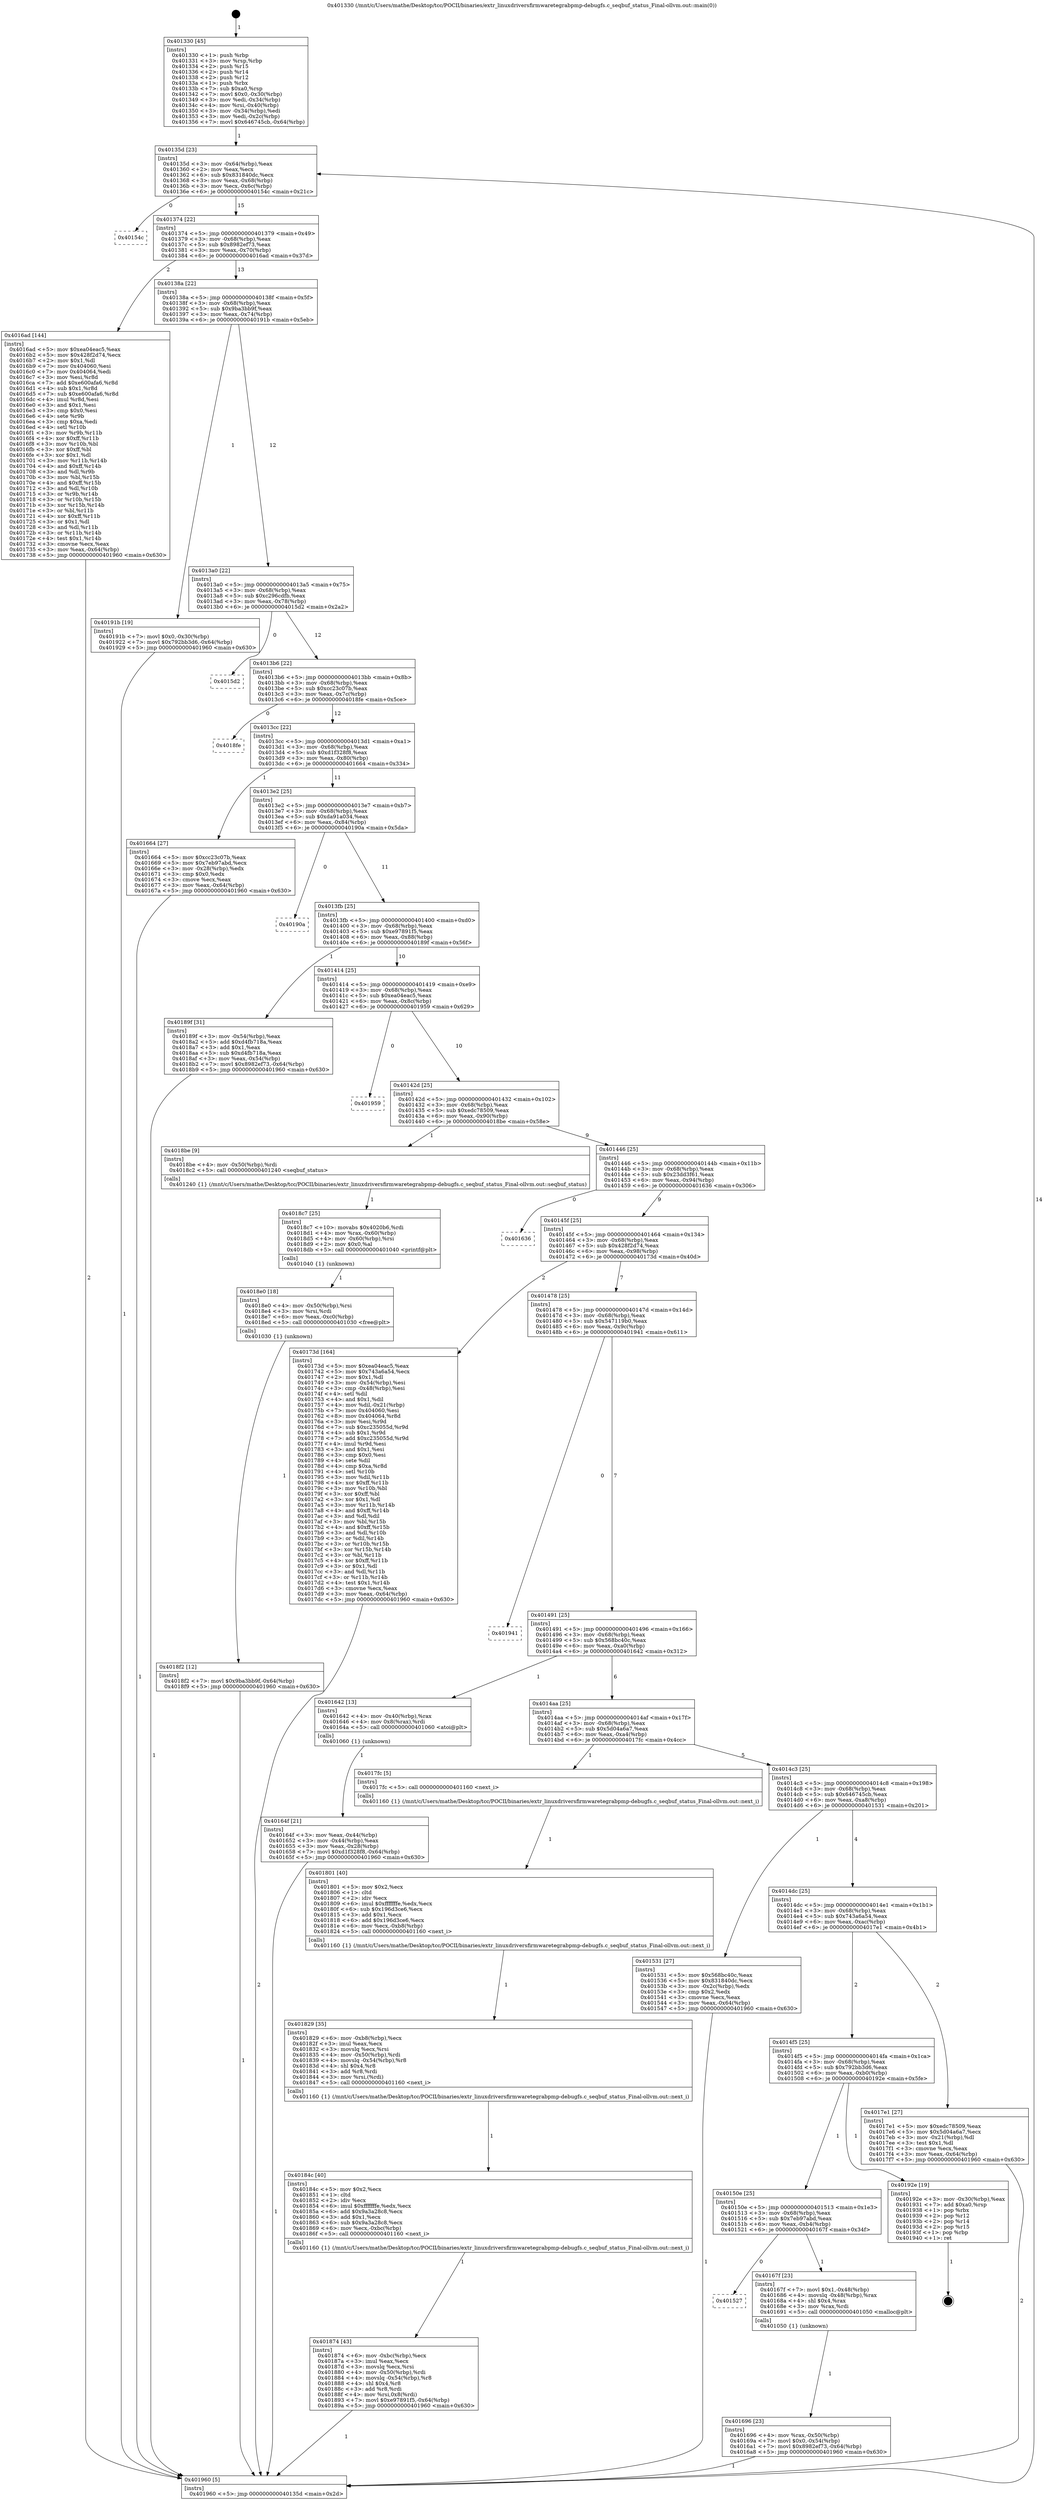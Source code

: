 digraph "0x401330" {
  label = "0x401330 (/mnt/c/Users/mathe/Desktop/tcc/POCII/binaries/extr_linuxdriversfirmwaretegrabpmp-debugfs.c_seqbuf_status_Final-ollvm.out::main(0))"
  labelloc = "t"
  node[shape=record]

  Entry [label="",width=0.3,height=0.3,shape=circle,fillcolor=black,style=filled]
  "0x40135d" [label="{
     0x40135d [23]\l
     | [instrs]\l
     &nbsp;&nbsp;0x40135d \<+3\>: mov -0x64(%rbp),%eax\l
     &nbsp;&nbsp;0x401360 \<+2\>: mov %eax,%ecx\l
     &nbsp;&nbsp;0x401362 \<+6\>: sub $0x831840dc,%ecx\l
     &nbsp;&nbsp;0x401368 \<+3\>: mov %eax,-0x68(%rbp)\l
     &nbsp;&nbsp;0x40136b \<+3\>: mov %ecx,-0x6c(%rbp)\l
     &nbsp;&nbsp;0x40136e \<+6\>: je 000000000040154c \<main+0x21c\>\l
  }"]
  "0x40154c" [label="{
     0x40154c\l
  }", style=dashed]
  "0x401374" [label="{
     0x401374 [22]\l
     | [instrs]\l
     &nbsp;&nbsp;0x401374 \<+5\>: jmp 0000000000401379 \<main+0x49\>\l
     &nbsp;&nbsp;0x401379 \<+3\>: mov -0x68(%rbp),%eax\l
     &nbsp;&nbsp;0x40137c \<+5\>: sub $0x8982ef73,%eax\l
     &nbsp;&nbsp;0x401381 \<+3\>: mov %eax,-0x70(%rbp)\l
     &nbsp;&nbsp;0x401384 \<+6\>: je 00000000004016ad \<main+0x37d\>\l
  }"]
  Exit [label="",width=0.3,height=0.3,shape=circle,fillcolor=black,style=filled,peripheries=2]
  "0x4016ad" [label="{
     0x4016ad [144]\l
     | [instrs]\l
     &nbsp;&nbsp;0x4016ad \<+5\>: mov $0xea04eac5,%eax\l
     &nbsp;&nbsp;0x4016b2 \<+5\>: mov $0x428f2d74,%ecx\l
     &nbsp;&nbsp;0x4016b7 \<+2\>: mov $0x1,%dl\l
     &nbsp;&nbsp;0x4016b9 \<+7\>: mov 0x404060,%esi\l
     &nbsp;&nbsp;0x4016c0 \<+7\>: mov 0x404064,%edi\l
     &nbsp;&nbsp;0x4016c7 \<+3\>: mov %esi,%r8d\l
     &nbsp;&nbsp;0x4016ca \<+7\>: add $0xe600afa6,%r8d\l
     &nbsp;&nbsp;0x4016d1 \<+4\>: sub $0x1,%r8d\l
     &nbsp;&nbsp;0x4016d5 \<+7\>: sub $0xe600afa6,%r8d\l
     &nbsp;&nbsp;0x4016dc \<+4\>: imul %r8d,%esi\l
     &nbsp;&nbsp;0x4016e0 \<+3\>: and $0x1,%esi\l
     &nbsp;&nbsp;0x4016e3 \<+3\>: cmp $0x0,%esi\l
     &nbsp;&nbsp;0x4016e6 \<+4\>: sete %r9b\l
     &nbsp;&nbsp;0x4016ea \<+3\>: cmp $0xa,%edi\l
     &nbsp;&nbsp;0x4016ed \<+4\>: setl %r10b\l
     &nbsp;&nbsp;0x4016f1 \<+3\>: mov %r9b,%r11b\l
     &nbsp;&nbsp;0x4016f4 \<+4\>: xor $0xff,%r11b\l
     &nbsp;&nbsp;0x4016f8 \<+3\>: mov %r10b,%bl\l
     &nbsp;&nbsp;0x4016fb \<+3\>: xor $0xff,%bl\l
     &nbsp;&nbsp;0x4016fe \<+3\>: xor $0x1,%dl\l
     &nbsp;&nbsp;0x401701 \<+3\>: mov %r11b,%r14b\l
     &nbsp;&nbsp;0x401704 \<+4\>: and $0xff,%r14b\l
     &nbsp;&nbsp;0x401708 \<+3\>: and %dl,%r9b\l
     &nbsp;&nbsp;0x40170b \<+3\>: mov %bl,%r15b\l
     &nbsp;&nbsp;0x40170e \<+4\>: and $0xff,%r15b\l
     &nbsp;&nbsp;0x401712 \<+3\>: and %dl,%r10b\l
     &nbsp;&nbsp;0x401715 \<+3\>: or %r9b,%r14b\l
     &nbsp;&nbsp;0x401718 \<+3\>: or %r10b,%r15b\l
     &nbsp;&nbsp;0x40171b \<+3\>: xor %r15b,%r14b\l
     &nbsp;&nbsp;0x40171e \<+3\>: or %bl,%r11b\l
     &nbsp;&nbsp;0x401721 \<+4\>: xor $0xff,%r11b\l
     &nbsp;&nbsp;0x401725 \<+3\>: or $0x1,%dl\l
     &nbsp;&nbsp;0x401728 \<+3\>: and %dl,%r11b\l
     &nbsp;&nbsp;0x40172b \<+3\>: or %r11b,%r14b\l
     &nbsp;&nbsp;0x40172e \<+4\>: test $0x1,%r14b\l
     &nbsp;&nbsp;0x401732 \<+3\>: cmovne %ecx,%eax\l
     &nbsp;&nbsp;0x401735 \<+3\>: mov %eax,-0x64(%rbp)\l
     &nbsp;&nbsp;0x401738 \<+5\>: jmp 0000000000401960 \<main+0x630\>\l
  }"]
  "0x40138a" [label="{
     0x40138a [22]\l
     | [instrs]\l
     &nbsp;&nbsp;0x40138a \<+5\>: jmp 000000000040138f \<main+0x5f\>\l
     &nbsp;&nbsp;0x40138f \<+3\>: mov -0x68(%rbp),%eax\l
     &nbsp;&nbsp;0x401392 \<+5\>: sub $0x9ba3bb9f,%eax\l
     &nbsp;&nbsp;0x401397 \<+3\>: mov %eax,-0x74(%rbp)\l
     &nbsp;&nbsp;0x40139a \<+6\>: je 000000000040191b \<main+0x5eb\>\l
  }"]
  "0x4018f2" [label="{
     0x4018f2 [12]\l
     | [instrs]\l
     &nbsp;&nbsp;0x4018f2 \<+7\>: movl $0x9ba3bb9f,-0x64(%rbp)\l
     &nbsp;&nbsp;0x4018f9 \<+5\>: jmp 0000000000401960 \<main+0x630\>\l
  }"]
  "0x40191b" [label="{
     0x40191b [19]\l
     | [instrs]\l
     &nbsp;&nbsp;0x40191b \<+7\>: movl $0x0,-0x30(%rbp)\l
     &nbsp;&nbsp;0x401922 \<+7\>: movl $0x792bb3d6,-0x64(%rbp)\l
     &nbsp;&nbsp;0x401929 \<+5\>: jmp 0000000000401960 \<main+0x630\>\l
  }"]
  "0x4013a0" [label="{
     0x4013a0 [22]\l
     | [instrs]\l
     &nbsp;&nbsp;0x4013a0 \<+5\>: jmp 00000000004013a5 \<main+0x75\>\l
     &nbsp;&nbsp;0x4013a5 \<+3\>: mov -0x68(%rbp),%eax\l
     &nbsp;&nbsp;0x4013a8 \<+5\>: sub $0xc296cdfb,%eax\l
     &nbsp;&nbsp;0x4013ad \<+3\>: mov %eax,-0x78(%rbp)\l
     &nbsp;&nbsp;0x4013b0 \<+6\>: je 00000000004015d2 \<main+0x2a2\>\l
  }"]
  "0x4018e0" [label="{
     0x4018e0 [18]\l
     | [instrs]\l
     &nbsp;&nbsp;0x4018e0 \<+4\>: mov -0x50(%rbp),%rsi\l
     &nbsp;&nbsp;0x4018e4 \<+3\>: mov %rsi,%rdi\l
     &nbsp;&nbsp;0x4018e7 \<+6\>: mov %eax,-0xc0(%rbp)\l
     &nbsp;&nbsp;0x4018ed \<+5\>: call 0000000000401030 \<free@plt\>\l
     | [calls]\l
     &nbsp;&nbsp;0x401030 \{1\} (unknown)\l
  }"]
  "0x4015d2" [label="{
     0x4015d2\l
  }", style=dashed]
  "0x4013b6" [label="{
     0x4013b6 [22]\l
     | [instrs]\l
     &nbsp;&nbsp;0x4013b6 \<+5\>: jmp 00000000004013bb \<main+0x8b\>\l
     &nbsp;&nbsp;0x4013bb \<+3\>: mov -0x68(%rbp),%eax\l
     &nbsp;&nbsp;0x4013be \<+5\>: sub $0xcc23c07b,%eax\l
     &nbsp;&nbsp;0x4013c3 \<+3\>: mov %eax,-0x7c(%rbp)\l
     &nbsp;&nbsp;0x4013c6 \<+6\>: je 00000000004018fe \<main+0x5ce\>\l
  }"]
  "0x4018c7" [label="{
     0x4018c7 [25]\l
     | [instrs]\l
     &nbsp;&nbsp;0x4018c7 \<+10\>: movabs $0x4020b6,%rdi\l
     &nbsp;&nbsp;0x4018d1 \<+4\>: mov %rax,-0x60(%rbp)\l
     &nbsp;&nbsp;0x4018d5 \<+4\>: mov -0x60(%rbp),%rsi\l
     &nbsp;&nbsp;0x4018d9 \<+2\>: mov $0x0,%al\l
     &nbsp;&nbsp;0x4018db \<+5\>: call 0000000000401040 \<printf@plt\>\l
     | [calls]\l
     &nbsp;&nbsp;0x401040 \{1\} (unknown)\l
  }"]
  "0x4018fe" [label="{
     0x4018fe\l
  }", style=dashed]
  "0x4013cc" [label="{
     0x4013cc [22]\l
     | [instrs]\l
     &nbsp;&nbsp;0x4013cc \<+5\>: jmp 00000000004013d1 \<main+0xa1\>\l
     &nbsp;&nbsp;0x4013d1 \<+3\>: mov -0x68(%rbp),%eax\l
     &nbsp;&nbsp;0x4013d4 \<+5\>: sub $0xd1f328f8,%eax\l
     &nbsp;&nbsp;0x4013d9 \<+3\>: mov %eax,-0x80(%rbp)\l
     &nbsp;&nbsp;0x4013dc \<+6\>: je 0000000000401664 \<main+0x334\>\l
  }"]
  "0x401874" [label="{
     0x401874 [43]\l
     | [instrs]\l
     &nbsp;&nbsp;0x401874 \<+6\>: mov -0xbc(%rbp),%ecx\l
     &nbsp;&nbsp;0x40187a \<+3\>: imul %eax,%ecx\l
     &nbsp;&nbsp;0x40187d \<+3\>: movslq %ecx,%rsi\l
     &nbsp;&nbsp;0x401880 \<+4\>: mov -0x50(%rbp),%rdi\l
     &nbsp;&nbsp;0x401884 \<+4\>: movslq -0x54(%rbp),%r8\l
     &nbsp;&nbsp;0x401888 \<+4\>: shl $0x4,%r8\l
     &nbsp;&nbsp;0x40188c \<+3\>: add %r8,%rdi\l
     &nbsp;&nbsp;0x40188f \<+4\>: mov %rsi,0x8(%rdi)\l
     &nbsp;&nbsp;0x401893 \<+7\>: movl $0xe97891f5,-0x64(%rbp)\l
     &nbsp;&nbsp;0x40189a \<+5\>: jmp 0000000000401960 \<main+0x630\>\l
  }"]
  "0x401664" [label="{
     0x401664 [27]\l
     | [instrs]\l
     &nbsp;&nbsp;0x401664 \<+5\>: mov $0xcc23c07b,%eax\l
     &nbsp;&nbsp;0x401669 \<+5\>: mov $0x7eb97abd,%ecx\l
     &nbsp;&nbsp;0x40166e \<+3\>: mov -0x28(%rbp),%edx\l
     &nbsp;&nbsp;0x401671 \<+3\>: cmp $0x0,%edx\l
     &nbsp;&nbsp;0x401674 \<+3\>: cmove %ecx,%eax\l
     &nbsp;&nbsp;0x401677 \<+3\>: mov %eax,-0x64(%rbp)\l
     &nbsp;&nbsp;0x40167a \<+5\>: jmp 0000000000401960 \<main+0x630\>\l
  }"]
  "0x4013e2" [label="{
     0x4013e2 [25]\l
     | [instrs]\l
     &nbsp;&nbsp;0x4013e2 \<+5\>: jmp 00000000004013e7 \<main+0xb7\>\l
     &nbsp;&nbsp;0x4013e7 \<+3\>: mov -0x68(%rbp),%eax\l
     &nbsp;&nbsp;0x4013ea \<+5\>: sub $0xda91a034,%eax\l
     &nbsp;&nbsp;0x4013ef \<+6\>: mov %eax,-0x84(%rbp)\l
     &nbsp;&nbsp;0x4013f5 \<+6\>: je 000000000040190a \<main+0x5da\>\l
  }"]
  "0x40184c" [label="{
     0x40184c [40]\l
     | [instrs]\l
     &nbsp;&nbsp;0x40184c \<+5\>: mov $0x2,%ecx\l
     &nbsp;&nbsp;0x401851 \<+1\>: cltd\l
     &nbsp;&nbsp;0x401852 \<+2\>: idiv %ecx\l
     &nbsp;&nbsp;0x401854 \<+6\>: imul $0xfffffffe,%edx,%ecx\l
     &nbsp;&nbsp;0x40185a \<+6\>: add $0x9a3a28c8,%ecx\l
     &nbsp;&nbsp;0x401860 \<+3\>: add $0x1,%ecx\l
     &nbsp;&nbsp;0x401863 \<+6\>: sub $0x9a3a28c8,%ecx\l
     &nbsp;&nbsp;0x401869 \<+6\>: mov %ecx,-0xbc(%rbp)\l
     &nbsp;&nbsp;0x40186f \<+5\>: call 0000000000401160 \<next_i\>\l
     | [calls]\l
     &nbsp;&nbsp;0x401160 \{1\} (/mnt/c/Users/mathe/Desktop/tcc/POCII/binaries/extr_linuxdriversfirmwaretegrabpmp-debugfs.c_seqbuf_status_Final-ollvm.out::next_i)\l
  }"]
  "0x40190a" [label="{
     0x40190a\l
  }", style=dashed]
  "0x4013fb" [label="{
     0x4013fb [25]\l
     | [instrs]\l
     &nbsp;&nbsp;0x4013fb \<+5\>: jmp 0000000000401400 \<main+0xd0\>\l
     &nbsp;&nbsp;0x401400 \<+3\>: mov -0x68(%rbp),%eax\l
     &nbsp;&nbsp;0x401403 \<+5\>: sub $0xe97891f5,%eax\l
     &nbsp;&nbsp;0x401408 \<+6\>: mov %eax,-0x88(%rbp)\l
     &nbsp;&nbsp;0x40140e \<+6\>: je 000000000040189f \<main+0x56f\>\l
  }"]
  "0x401829" [label="{
     0x401829 [35]\l
     | [instrs]\l
     &nbsp;&nbsp;0x401829 \<+6\>: mov -0xb8(%rbp),%ecx\l
     &nbsp;&nbsp;0x40182f \<+3\>: imul %eax,%ecx\l
     &nbsp;&nbsp;0x401832 \<+3\>: movslq %ecx,%rsi\l
     &nbsp;&nbsp;0x401835 \<+4\>: mov -0x50(%rbp),%rdi\l
     &nbsp;&nbsp;0x401839 \<+4\>: movslq -0x54(%rbp),%r8\l
     &nbsp;&nbsp;0x40183d \<+4\>: shl $0x4,%r8\l
     &nbsp;&nbsp;0x401841 \<+3\>: add %r8,%rdi\l
     &nbsp;&nbsp;0x401844 \<+3\>: mov %rsi,(%rdi)\l
     &nbsp;&nbsp;0x401847 \<+5\>: call 0000000000401160 \<next_i\>\l
     | [calls]\l
     &nbsp;&nbsp;0x401160 \{1\} (/mnt/c/Users/mathe/Desktop/tcc/POCII/binaries/extr_linuxdriversfirmwaretegrabpmp-debugfs.c_seqbuf_status_Final-ollvm.out::next_i)\l
  }"]
  "0x40189f" [label="{
     0x40189f [31]\l
     | [instrs]\l
     &nbsp;&nbsp;0x40189f \<+3\>: mov -0x54(%rbp),%eax\l
     &nbsp;&nbsp;0x4018a2 \<+5\>: add $0xd4fb718a,%eax\l
     &nbsp;&nbsp;0x4018a7 \<+3\>: add $0x1,%eax\l
     &nbsp;&nbsp;0x4018aa \<+5\>: sub $0xd4fb718a,%eax\l
     &nbsp;&nbsp;0x4018af \<+3\>: mov %eax,-0x54(%rbp)\l
     &nbsp;&nbsp;0x4018b2 \<+7\>: movl $0x8982ef73,-0x64(%rbp)\l
     &nbsp;&nbsp;0x4018b9 \<+5\>: jmp 0000000000401960 \<main+0x630\>\l
  }"]
  "0x401414" [label="{
     0x401414 [25]\l
     | [instrs]\l
     &nbsp;&nbsp;0x401414 \<+5\>: jmp 0000000000401419 \<main+0xe9\>\l
     &nbsp;&nbsp;0x401419 \<+3\>: mov -0x68(%rbp),%eax\l
     &nbsp;&nbsp;0x40141c \<+5\>: sub $0xea04eac5,%eax\l
     &nbsp;&nbsp;0x401421 \<+6\>: mov %eax,-0x8c(%rbp)\l
     &nbsp;&nbsp;0x401427 \<+6\>: je 0000000000401959 \<main+0x629\>\l
  }"]
  "0x401801" [label="{
     0x401801 [40]\l
     | [instrs]\l
     &nbsp;&nbsp;0x401801 \<+5\>: mov $0x2,%ecx\l
     &nbsp;&nbsp;0x401806 \<+1\>: cltd\l
     &nbsp;&nbsp;0x401807 \<+2\>: idiv %ecx\l
     &nbsp;&nbsp;0x401809 \<+6\>: imul $0xfffffffe,%edx,%ecx\l
     &nbsp;&nbsp;0x40180f \<+6\>: sub $0x196d3ce6,%ecx\l
     &nbsp;&nbsp;0x401815 \<+3\>: add $0x1,%ecx\l
     &nbsp;&nbsp;0x401818 \<+6\>: add $0x196d3ce6,%ecx\l
     &nbsp;&nbsp;0x40181e \<+6\>: mov %ecx,-0xb8(%rbp)\l
     &nbsp;&nbsp;0x401824 \<+5\>: call 0000000000401160 \<next_i\>\l
     | [calls]\l
     &nbsp;&nbsp;0x401160 \{1\} (/mnt/c/Users/mathe/Desktop/tcc/POCII/binaries/extr_linuxdriversfirmwaretegrabpmp-debugfs.c_seqbuf_status_Final-ollvm.out::next_i)\l
  }"]
  "0x401959" [label="{
     0x401959\l
  }", style=dashed]
  "0x40142d" [label="{
     0x40142d [25]\l
     | [instrs]\l
     &nbsp;&nbsp;0x40142d \<+5\>: jmp 0000000000401432 \<main+0x102\>\l
     &nbsp;&nbsp;0x401432 \<+3\>: mov -0x68(%rbp),%eax\l
     &nbsp;&nbsp;0x401435 \<+5\>: sub $0xedc78509,%eax\l
     &nbsp;&nbsp;0x40143a \<+6\>: mov %eax,-0x90(%rbp)\l
     &nbsp;&nbsp;0x401440 \<+6\>: je 00000000004018be \<main+0x58e\>\l
  }"]
  "0x401696" [label="{
     0x401696 [23]\l
     | [instrs]\l
     &nbsp;&nbsp;0x401696 \<+4\>: mov %rax,-0x50(%rbp)\l
     &nbsp;&nbsp;0x40169a \<+7\>: movl $0x0,-0x54(%rbp)\l
     &nbsp;&nbsp;0x4016a1 \<+7\>: movl $0x8982ef73,-0x64(%rbp)\l
     &nbsp;&nbsp;0x4016a8 \<+5\>: jmp 0000000000401960 \<main+0x630\>\l
  }"]
  "0x4018be" [label="{
     0x4018be [9]\l
     | [instrs]\l
     &nbsp;&nbsp;0x4018be \<+4\>: mov -0x50(%rbp),%rdi\l
     &nbsp;&nbsp;0x4018c2 \<+5\>: call 0000000000401240 \<seqbuf_status\>\l
     | [calls]\l
     &nbsp;&nbsp;0x401240 \{1\} (/mnt/c/Users/mathe/Desktop/tcc/POCII/binaries/extr_linuxdriversfirmwaretegrabpmp-debugfs.c_seqbuf_status_Final-ollvm.out::seqbuf_status)\l
  }"]
  "0x401446" [label="{
     0x401446 [25]\l
     | [instrs]\l
     &nbsp;&nbsp;0x401446 \<+5\>: jmp 000000000040144b \<main+0x11b\>\l
     &nbsp;&nbsp;0x40144b \<+3\>: mov -0x68(%rbp),%eax\l
     &nbsp;&nbsp;0x40144e \<+5\>: sub $0x23dd3f61,%eax\l
     &nbsp;&nbsp;0x401453 \<+6\>: mov %eax,-0x94(%rbp)\l
     &nbsp;&nbsp;0x401459 \<+6\>: je 0000000000401636 \<main+0x306\>\l
  }"]
  "0x401527" [label="{
     0x401527\l
  }", style=dashed]
  "0x401636" [label="{
     0x401636\l
  }", style=dashed]
  "0x40145f" [label="{
     0x40145f [25]\l
     | [instrs]\l
     &nbsp;&nbsp;0x40145f \<+5\>: jmp 0000000000401464 \<main+0x134\>\l
     &nbsp;&nbsp;0x401464 \<+3\>: mov -0x68(%rbp),%eax\l
     &nbsp;&nbsp;0x401467 \<+5\>: sub $0x428f2d74,%eax\l
     &nbsp;&nbsp;0x40146c \<+6\>: mov %eax,-0x98(%rbp)\l
     &nbsp;&nbsp;0x401472 \<+6\>: je 000000000040173d \<main+0x40d\>\l
  }"]
  "0x40167f" [label="{
     0x40167f [23]\l
     | [instrs]\l
     &nbsp;&nbsp;0x40167f \<+7\>: movl $0x1,-0x48(%rbp)\l
     &nbsp;&nbsp;0x401686 \<+4\>: movslq -0x48(%rbp),%rax\l
     &nbsp;&nbsp;0x40168a \<+4\>: shl $0x4,%rax\l
     &nbsp;&nbsp;0x40168e \<+3\>: mov %rax,%rdi\l
     &nbsp;&nbsp;0x401691 \<+5\>: call 0000000000401050 \<malloc@plt\>\l
     | [calls]\l
     &nbsp;&nbsp;0x401050 \{1\} (unknown)\l
  }"]
  "0x40173d" [label="{
     0x40173d [164]\l
     | [instrs]\l
     &nbsp;&nbsp;0x40173d \<+5\>: mov $0xea04eac5,%eax\l
     &nbsp;&nbsp;0x401742 \<+5\>: mov $0x743a6a54,%ecx\l
     &nbsp;&nbsp;0x401747 \<+2\>: mov $0x1,%dl\l
     &nbsp;&nbsp;0x401749 \<+3\>: mov -0x54(%rbp),%esi\l
     &nbsp;&nbsp;0x40174c \<+3\>: cmp -0x48(%rbp),%esi\l
     &nbsp;&nbsp;0x40174f \<+4\>: setl %dil\l
     &nbsp;&nbsp;0x401753 \<+4\>: and $0x1,%dil\l
     &nbsp;&nbsp;0x401757 \<+4\>: mov %dil,-0x21(%rbp)\l
     &nbsp;&nbsp;0x40175b \<+7\>: mov 0x404060,%esi\l
     &nbsp;&nbsp;0x401762 \<+8\>: mov 0x404064,%r8d\l
     &nbsp;&nbsp;0x40176a \<+3\>: mov %esi,%r9d\l
     &nbsp;&nbsp;0x40176d \<+7\>: sub $0xc235055d,%r9d\l
     &nbsp;&nbsp;0x401774 \<+4\>: sub $0x1,%r9d\l
     &nbsp;&nbsp;0x401778 \<+7\>: add $0xc235055d,%r9d\l
     &nbsp;&nbsp;0x40177f \<+4\>: imul %r9d,%esi\l
     &nbsp;&nbsp;0x401783 \<+3\>: and $0x1,%esi\l
     &nbsp;&nbsp;0x401786 \<+3\>: cmp $0x0,%esi\l
     &nbsp;&nbsp;0x401789 \<+4\>: sete %dil\l
     &nbsp;&nbsp;0x40178d \<+4\>: cmp $0xa,%r8d\l
     &nbsp;&nbsp;0x401791 \<+4\>: setl %r10b\l
     &nbsp;&nbsp;0x401795 \<+3\>: mov %dil,%r11b\l
     &nbsp;&nbsp;0x401798 \<+4\>: xor $0xff,%r11b\l
     &nbsp;&nbsp;0x40179c \<+3\>: mov %r10b,%bl\l
     &nbsp;&nbsp;0x40179f \<+3\>: xor $0xff,%bl\l
     &nbsp;&nbsp;0x4017a2 \<+3\>: xor $0x1,%dl\l
     &nbsp;&nbsp;0x4017a5 \<+3\>: mov %r11b,%r14b\l
     &nbsp;&nbsp;0x4017a8 \<+4\>: and $0xff,%r14b\l
     &nbsp;&nbsp;0x4017ac \<+3\>: and %dl,%dil\l
     &nbsp;&nbsp;0x4017af \<+3\>: mov %bl,%r15b\l
     &nbsp;&nbsp;0x4017b2 \<+4\>: and $0xff,%r15b\l
     &nbsp;&nbsp;0x4017b6 \<+3\>: and %dl,%r10b\l
     &nbsp;&nbsp;0x4017b9 \<+3\>: or %dil,%r14b\l
     &nbsp;&nbsp;0x4017bc \<+3\>: or %r10b,%r15b\l
     &nbsp;&nbsp;0x4017bf \<+3\>: xor %r15b,%r14b\l
     &nbsp;&nbsp;0x4017c2 \<+3\>: or %bl,%r11b\l
     &nbsp;&nbsp;0x4017c5 \<+4\>: xor $0xff,%r11b\l
     &nbsp;&nbsp;0x4017c9 \<+3\>: or $0x1,%dl\l
     &nbsp;&nbsp;0x4017cc \<+3\>: and %dl,%r11b\l
     &nbsp;&nbsp;0x4017cf \<+3\>: or %r11b,%r14b\l
     &nbsp;&nbsp;0x4017d2 \<+4\>: test $0x1,%r14b\l
     &nbsp;&nbsp;0x4017d6 \<+3\>: cmovne %ecx,%eax\l
     &nbsp;&nbsp;0x4017d9 \<+3\>: mov %eax,-0x64(%rbp)\l
     &nbsp;&nbsp;0x4017dc \<+5\>: jmp 0000000000401960 \<main+0x630\>\l
  }"]
  "0x401478" [label="{
     0x401478 [25]\l
     | [instrs]\l
     &nbsp;&nbsp;0x401478 \<+5\>: jmp 000000000040147d \<main+0x14d\>\l
     &nbsp;&nbsp;0x40147d \<+3\>: mov -0x68(%rbp),%eax\l
     &nbsp;&nbsp;0x401480 \<+5\>: sub $0x547119b0,%eax\l
     &nbsp;&nbsp;0x401485 \<+6\>: mov %eax,-0x9c(%rbp)\l
     &nbsp;&nbsp;0x40148b \<+6\>: je 0000000000401941 \<main+0x611\>\l
  }"]
  "0x40150e" [label="{
     0x40150e [25]\l
     | [instrs]\l
     &nbsp;&nbsp;0x40150e \<+5\>: jmp 0000000000401513 \<main+0x1e3\>\l
     &nbsp;&nbsp;0x401513 \<+3\>: mov -0x68(%rbp),%eax\l
     &nbsp;&nbsp;0x401516 \<+5\>: sub $0x7eb97abd,%eax\l
     &nbsp;&nbsp;0x40151b \<+6\>: mov %eax,-0xb4(%rbp)\l
     &nbsp;&nbsp;0x401521 \<+6\>: je 000000000040167f \<main+0x34f\>\l
  }"]
  "0x401941" [label="{
     0x401941\l
  }", style=dashed]
  "0x401491" [label="{
     0x401491 [25]\l
     | [instrs]\l
     &nbsp;&nbsp;0x401491 \<+5\>: jmp 0000000000401496 \<main+0x166\>\l
     &nbsp;&nbsp;0x401496 \<+3\>: mov -0x68(%rbp),%eax\l
     &nbsp;&nbsp;0x401499 \<+5\>: sub $0x568bc40c,%eax\l
     &nbsp;&nbsp;0x40149e \<+6\>: mov %eax,-0xa0(%rbp)\l
     &nbsp;&nbsp;0x4014a4 \<+6\>: je 0000000000401642 \<main+0x312\>\l
  }"]
  "0x40192e" [label="{
     0x40192e [19]\l
     | [instrs]\l
     &nbsp;&nbsp;0x40192e \<+3\>: mov -0x30(%rbp),%eax\l
     &nbsp;&nbsp;0x401931 \<+7\>: add $0xa0,%rsp\l
     &nbsp;&nbsp;0x401938 \<+1\>: pop %rbx\l
     &nbsp;&nbsp;0x401939 \<+2\>: pop %r12\l
     &nbsp;&nbsp;0x40193b \<+2\>: pop %r14\l
     &nbsp;&nbsp;0x40193d \<+2\>: pop %r15\l
     &nbsp;&nbsp;0x40193f \<+1\>: pop %rbp\l
     &nbsp;&nbsp;0x401940 \<+1\>: ret\l
  }"]
  "0x401642" [label="{
     0x401642 [13]\l
     | [instrs]\l
     &nbsp;&nbsp;0x401642 \<+4\>: mov -0x40(%rbp),%rax\l
     &nbsp;&nbsp;0x401646 \<+4\>: mov 0x8(%rax),%rdi\l
     &nbsp;&nbsp;0x40164a \<+5\>: call 0000000000401060 \<atoi@plt\>\l
     | [calls]\l
     &nbsp;&nbsp;0x401060 \{1\} (unknown)\l
  }"]
  "0x4014aa" [label="{
     0x4014aa [25]\l
     | [instrs]\l
     &nbsp;&nbsp;0x4014aa \<+5\>: jmp 00000000004014af \<main+0x17f\>\l
     &nbsp;&nbsp;0x4014af \<+3\>: mov -0x68(%rbp),%eax\l
     &nbsp;&nbsp;0x4014b2 \<+5\>: sub $0x5d04a6a7,%eax\l
     &nbsp;&nbsp;0x4014b7 \<+6\>: mov %eax,-0xa4(%rbp)\l
     &nbsp;&nbsp;0x4014bd \<+6\>: je 00000000004017fc \<main+0x4cc\>\l
  }"]
  "0x4014f5" [label="{
     0x4014f5 [25]\l
     | [instrs]\l
     &nbsp;&nbsp;0x4014f5 \<+5\>: jmp 00000000004014fa \<main+0x1ca\>\l
     &nbsp;&nbsp;0x4014fa \<+3\>: mov -0x68(%rbp),%eax\l
     &nbsp;&nbsp;0x4014fd \<+5\>: sub $0x792bb3d6,%eax\l
     &nbsp;&nbsp;0x401502 \<+6\>: mov %eax,-0xb0(%rbp)\l
     &nbsp;&nbsp;0x401508 \<+6\>: je 000000000040192e \<main+0x5fe\>\l
  }"]
  "0x4017fc" [label="{
     0x4017fc [5]\l
     | [instrs]\l
     &nbsp;&nbsp;0x4017fc \<+5\>: call 0000000000401160 \<next_i\>\l
     | [calls]\l
     &nbsp;&nbsp;0x401160 \{1\} (/mnt/c/Users/mathe/Desktop/tcc/POCII/binaries/extr_linuxdriversfirmwaretegrabpmp-debugfs.c_seqbuf_status_Final-ollvm.out::next_i)\l
  }"]
  "0x4014c3" [label="{
     0x4014c3 [25]\l
     | [instrs]\l
     &nbsp;&nbsp;0x4014c3 \<+5\>: jmp 00000000004014c8 \<main+0x198\>\l
     &nbsp;&nbsp;0x4014c8 \<+3\>: mov -0x68(%rbp),%eax\l
     &nbsp;&nbsp;0x4014cb \<+5\>: sub $0x646745cb,%eax\l
     &nbsp;&nbsp;0x4014d0 \<+6\>: mov %eax,-0xa8(%rbp)\l
     &nbsp;&nbsp;0x4014d6 \<+6\>: je 0000000000401531 \<main+0x201\>\l
  }"]
  "0x4017e1" [label="{
     0x4017e1 [27]\l
     | [instrs]\l
     &nbsp;&nbsp;0x4017e1 \<+5\>: mov $0xedc78509,%eax\l
     &nbsp;&nbsp;0x4017e6 \<+5\>: mov $0x5d04a6a7,%ecx\l
     &nbsp;&nbsp;0x4017eb \<+3\>: mov -0x21(%rbp),%dl\l
     &nbsp;&nbsp;0x4017ee \<+3\>: test $0x1,%dl\l
     &nbsp;&nbsp;0x4017f1 \<+3\>: cmovne %ecx,%eax\l
     &nbsp;&nbsp;0x4017f4 \<+3\>: mov %eax,-0x64(%rbp)\l
     &nbsp;&nbsp;0x4017f7 \<+5\>: jmp 0000000000401960 \<main+0x630\>\l
  }"]
  "0x401531" [label="{
     0x401531 [27]\l
     | [instrs]\l
     &nbsp;&nbsp;0x401531 \<+5\>: mov $0x568bc40c,%eax\l
     &nbsp;&nbsp;0x401536 \<+5\>: mov $0x831840dc,%ecx\l
     &nbsp;&nbsp;0x40153b \<+3\>: mov -0x2c(%rbp),%edx\l
     &nbsp;&nbsp;0x40153e \<+3\>: cmp $0x2,%edx\l
     &nbsp;&nbsp;0x401541 \<+3\>: cmovne %ecx,%eax\l
     &nbsp;&nbsp;0x401544 \<+3\>: mov %eax,-0x64(%rbp)\l
     &nbsp;&nbsp;0x401547 \<+5\>: jmp 0000000000401960 \<main+0x630\>\l
  }"]
  "0x4014dc" [label="{
     0x4014dc [25]\l
     | [instrs]\l
     &nbsp;&nbsp;0x4014dc \<+5\>: jmp 00000000004014e1 \<main+0x1b1\>\l
     &nbsp;&nbsp;0x4014e1 \<+3\>: mov -0x68(%rbp),%eax\l
     &nbsp;&nbsp;0x4014e4 \<+5\>: sub $0x743a6a54,%eax\l
     &nbsp;&nbsp;0x4014e9 \<+6\>: mov %eax,-0xac(%rbp)\l
     &nbsp;&nbsp;0x4014ef \<+6\>: je 00000000004017e1 \<main+0x4b1\>\l
  }"]
  "0x401960" [label="{
     0x401960 [5]\l
     | [instrs]\l
     &nbsp;&nbsp;0x401960 \<+5\>: jmp 000000000040135d \<main+0x2d\>\l
  }"]
  "0x401330" [label="{
     0x401330 [45]\l
     | [instrs]\l
     &nbsp;&nbsp;0x401330 \<+1\>: push %rbp\l
     &nbsp;&nbsp;0x401331 \<+3\>: mov %rsp,%rbp\l
     &nbsp;&nbsp;0x401334 \<+2\>: push %r15\l
     &nbsp;&nbsp;0x401336 \<+2\>: push %r14\l
     &nbsp;&nbsp;0x401338 \<+2\>: push %r12\l
     &nbsp;&nbsp;0x40133a \<+1\>: push %rbx\l
     &nbsp;&nbsp;0x40133b \<+7\>: sub $0xa0,%rsp\l
     &nbsp;&nbsp;0x401342 \<+7\>: movl $0x0,-0x30(%rbp)\l
     &nbsp;&nbsp;0x401349 \<+3\>: mov %edi,-0x34(%rbp)\l
     &nbsp;&nbsp;0x40134c \<+4\>: mov %rsi,-0x40(%rbp)\l
     &nbsp;&nbsp;0x401350 \<+3\>: mov -0x34(%rbp),%edi\l
     &nbsp;&nbsp;0x401353 \<+3\>: mov %edi,-0x2c(%rbp)\l
     &nbsp;&nbsp;0x401356 \<+7\>: movl $0x646745cb,-0x64(%rbp)\l
  }"]
  "0x40164f" [label="{
     0x40164f [21]\l
     | [instrs]\l
     &nbsp;&nbsp;0x40164f \<+3\>: mov %eax,-0x44(%rbp)\l
     &nbsp;&nbsp;0x401652 \<+3\>: mov -0x44(%rbp),%eax\l
     &nbsp;&nbsp;0x401655 \<+3\>: mov %eax,-0x28(%rbp)\l
     &nbsp;&nbsp;0x401658 \<+7\>: movl $0xd1f328f8,-0x64(%rbp)\l
     &nbsp;&nbsp;0x40165f \<+5\>: jmp 0000000000401960 \<main+0x630\>\l
  }"]
  Entry -> "0x401330" [label=" 1"]
  "0x40135d" -> "0x40154c" [label=" 0"]
  "0x40135d" -> "0x401374" [label=" 15"]
  "0x40192e" -> Exit [label=" 1"]
  "0x401374" -> "0x4016ad" [label=" 2"]
  "0x401374" -> "0x40138a" [label=" 13"]
  "0x40191b" -> "0x401960" [label=" 1"]
  "0x40138a" -> "0x40191b" [label=" 1"]
  "0x40138a" -> "0x4013a0" [label=" 12"]
  "0x4018f2" -> "0x401960" [label=" 1"]
  "0x4013a0" -> "0x4015d2" [label=" 0"]
  "0x4013a0" -> "0x4013b6" [label=" 12"]
  "0x4018e0" -> "0x4018f2" [label=" 1"]
  "0x4013b6" -> "0x4018fe" [label=" 0"]
  "0x4013b6" -> "0x4013cc" [label=" 12"]
  "0x4018c7" -> "0x4018e0" [label=" 1"]
  "0x4013cc" -> "0x401664" [label=" 1"]
  "0x4013cc" -> "0x4013e2" [label=" 11"]
  "0x4018be" -> "0x4018c7" [label=" 1"]
  "0x4013e2" -> "0x40190a" [label=" 0"]
  "0x4013e2" -> "0x4013fb" [label=" 11"]
  "0x40189f" -> "0x401960" [label=" 1"]
  "0x4013fb" -> "0x40189f" [label=" 1"]
  "0x4013fb" -> "0x401414" [label=" 10"]
  "0x401874" -> "0x401960" [label=" 1"]
  "0x401414" -> "0x401959" [label=" 0"]
  "0x401414" -> "0x40142d" [label=" 10"]
  "0x40184c" -> "0x401874" [label=" 1"]
  "0x40142d" -> "0x4018be" [label=" 1"]
  "0x40142d" -> "0x401446" [label=" 9"]
  "0x401829" -> "0x40184c" [label=" 1"]
  "0x401446" -> "0x401636" [label=" 0"]
  "0x401446" -> "0x40145f" [label=" 9"]
  "0x401801" -> "0x401829" [label=" 1"]
  "0x40145f" -> "0x40173d" [label=" 2"]
  "0x40145f" -> "0x401478" [label=" 7"]
  "0x4017fc" -> "0x401801" [label=" 1"]
  "0x401478" -> "0x401941" [label=" 0"]
  "0x401478" -> "0x401491" [label=" 7"]
  "0x40173d" -> "0x401960" [label=" 2"]
  "0x401491" -> "0x401642" [label=" 1"]
  "0x401491" -> "0x4014aa" [label=" 6"]
  "0x4016ad" -> "0x401960" [label=" 2"]
  "0x4014aa" -> "0x4017fc" [label=" 1"]
  "0x4014aa" -> "0x4014c3" [label=" 5"]
  "0x40167f" -> "0x401696" [label=" 1"]
  "0x4014c3" -> "0x401531" [label=" 1"]
  "0x4014c3" -> "0x4014dc" [label=" 4"]
  "0x401531" -> "0x401960" [label=" 1"]
  "0x401330" -> "0x40135d" [label=" 1"]
  "0x401960" -> "0x40135d" [label=" 14"]
  "0x401642" -> "0x40164f" [label=" 1"]
  "0x40164f" -> "0x401960" [label=" 1"]
  "0x401664" -> "0x401960" [label=" 1"]
  "0x40150e" -> "0x401527" [label=" 0"]
  "0x4014dc" -> "0x4017e1" [label=" 2"]
  "0x4014dc" -> "0x4014f5" [label=" 2"]
  "0x401696" -> "0x401960" [label=" 1"]
  "0x4014f5" -> "0x40192e" [label=" 1"]
  "0x4014f5" -> "0x40150e" [label=" 1"]
  "0x4017e1" -> "0x401960" [label=" 2"]
  "0x40150e" -> "0x40167f" [label=" 1"]
}
